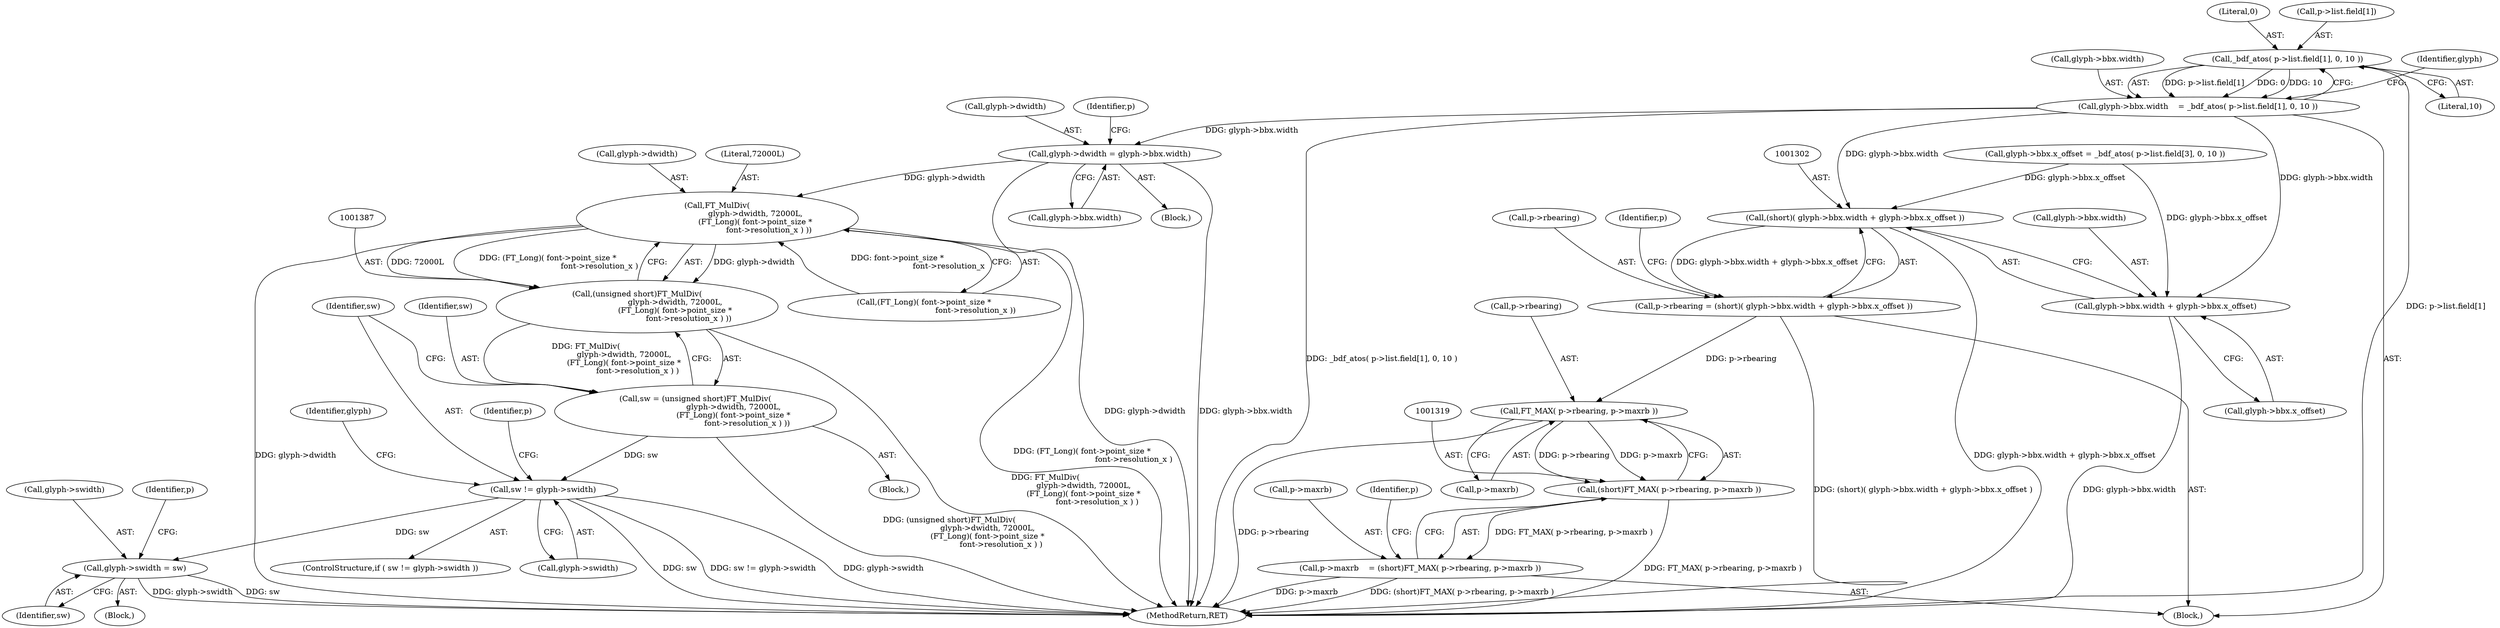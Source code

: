 digraph "0_savannah_07bdb6e289c7954e2a533039dc93c1c136099d2d@array" {
"1001176" [label="(Call,_bdf_atos( p->list.field[1], 0, 10 ))"];
"1001170" [label="(Call,glyph->bbx.width    = _bdf_atos( p->list.field[1], 0, 10 ))"];
"1001301" [label="(Call,(short)( glyph->bbx.width + glyph->bbx.x_offset ))"];
"1001297" [label="(Call,p->rbearing = (short)( glyph->bbx.width + glyph->bbx.x_offset ))"];
"1001320" [label="(Call,FT_MAX( p->rbearing, p->maxrb ))"];
"1001318" [label="(Call,(short)FT_MAX( p->rbearing, p->maxrb ))"];
"1001314" [label="(Call,p->maxrb    = (short)FT_MAX( p->rbearing, p->maxrb ))"];
"1001303" [label="(Call,glyph->bbx.width + glyph->bbx.x_offset)"];
"1001365" [label="(Call,glyph->dwidth = glyph->bbx.width)"];
"1001388" [label="(Call,FT_MulDiv(\n                               glyph->dwidth, 72000L,\n                               (FT_Long)( font->point_size *\n                                          font->resolution_x ) ))"];
"1001386" [label="(Call,(unsigned short)FT_MulDiv(\n                               glyph->dwidth, 72000L,\n                               (FT_Long)( font->point_size *\n                                          font->resolution_x ) ))"];
"1001384" [label="(Call,sw = (unsigned short)FT_MulDiv(\n                               glyph->dwidth, 72000L,\n                               (FT_Long)( font->point_size *\n                                          font->resolution_x ) ))"];
"1001403" [label="(Call,sw != glyph->swidth)"];
"1001409" [label="(Call,glyph->swidth = sw)"];
"1001297" [label="(Call,p->rbearing = (short)( glyph->bbx.width + glyph->bbx.x_offset ))"];
"1001314" [label="(Call,p->maxrb    = (short)FT_MAX( p->rbearing, p->maxrb ))"];
"1001366" [label="(Call,glyph->dwidth)"];
"1001385" [label="(Identifier,sw)"];
"1001318" [label="(Call,(short)FT_MAX( p->rbearing, p->maxrb ))"];
"1001393" [label="(Call,(FT_Long)( font->point_size *\n                                          font->resolution_x ))"];
"1001303" [label="(Call,glyph->bbx.width + glyph->bbx.x_offset)"];
"1001324" [label="(Call,p->maxrb)"];
"1001392" [label="(Literal,72000L)"];
"1001146" [label="(Block,)"];
"1001378" [label="(Identifier,p)"];
"1001386" [label="(Call,(unsigned short)FT_MulDiv(\n                               glyph->dwidth, 72000L,\n                               (FT_Long)( font->point_size *\n                                          font->resolution_x ) ))"];
"1001316" [label="(Identifier,p)"];
"1001389" [label="(Call,glyph->dwidth)"];
"1001384" [label="(Call,sw = (unsigned short)FT_MulDiv(\n                               glyph->dwidth, 72000L,\n                               (FT_Long)( font->point_size *\n                                          font->resolution_x ) ))"];
"1001403" [label="(Call,sw != glyph->swidth)"];
"1001410" [label="(Call,glyph->swidth)"];
"1001369" [label="(Call,glyph->bbx.width)"];
"1001413" [label="(Identifier,sw)"];
"1001176" [label="(Call,_bdf_atos( p->list.field[1], 0, 10 ))"];
"1001202" [label="(Call,glyph->bbx.x_offset = _bdf_atos( p->list.field[3], 0, 10 ))"];
"1001184" [label="(Literal,0)"];
"1001321" [label="(Call,p->rbearing)"];
"1001170" [label="(Call,glyph->bbx.width    = _bdf_atos( p->list.field[1], 0, 10 ))"];
"1001571" [label="(MethodReturn,RET)"];
"1001411" [label="(Identifier,glyph)"];
"1001304" [label="(Call,glyph->bbx.width)"];
"1001364" [label="(Block,)"];
"1001402" [label="(ControlStructure,if ( sw != glyph->swidth ))"];
"1001450" [label="(Identifier,p)"];
"1001409" [label="(Call,glyph->swidth = sw)"];
"1001417" [label="(Identifier,p)"];
"1001298" [label="(Call,p->rbearing)"];
"1001171" [label="(Call,glyph->bbx.width)"];
"1001315" [label="(Call,p->maxrb)"];
"1001320" [label="(Call,FT_MAX( p->rbearing, p->maxrb ))"];
"1001185" [label="(Literal,10)"];
"1001301" [label="(Call,(short)( glyph->bbx.width + glyph->bbx.x_offset ))"];
"1001388" [label="(Call,FT_MulDiv(\n                               glyph->dwidth, 72000L,\n                               (FT_Long)( font->point_size *\n                                          font->resolution_x ) ))"];
"1001189" [label="(Identifier,glyph)"];
"1001309" [label="(Call,glyph->bbx.x_offset)"];
"1001365" [label="(Call,glyph->dwidth = glyph->bbx.width)"];
"1001408" [label="(Block,)"];
"1001177" [label="(Call,p->list.field[1])"];
"1001382" [label="(Block,)"];
"1001404" [label="(Identifier,sw)"];
"1001405" [label="(Call,glyph->swidth)"];
"1001329" [label="(Identifier,p)"];
"1001176" -> "1001170"  [label="AST: "];
"1001176" -> "1001185"  [label="CFG: "];
"1001177" -> "1001176"  [label="AST: "];
"1001184" -> "1001176"  [label="AST: "];
"1001185" -> "1001176"  [label="AST: "];
"1001170" -> "1001176"  [label="CFG: "];
"1001176" -> "1001571"  [label="DDG: p->list.field[1]"];
"1001176" -> "1001170"  [label="DDG: p->list.field[1]"];
"1001176" -> "1001170"  [label="DDG: 0"];
"1001176" -> "1001170"  [label="DDG: 10"];
"1001170" -> "1001146"  [label="AST: "];
"1001171" -> "1001170"  [label="AST: "];
"1001189" -> "1001170"  [label="CFG: "];
"1001170" -> "1001571"  [label="DDG: _bdf_atos( p->list.field[1], 0, 10 )"];
"1001170" -> "1001301"  [label="DDG: glyph->bbx.width"];
"1001170" -> "1001303"  [label="DDG: glyph->bbx.width"];
"1001170" -> "1001365"  [label="DDG: glyph->bbx.width"];
"1001301" -> "1001297"  [label="AST: "];
"1001301" -> "1001303"  [label="CFG: "];
"1001302" -> "1001301"  [label="AST: "];
"1001303" -> "1001301"  [label="AST: "];
"1001297" -> "1001301"  [label="CFG: "];
"1001301" -> "1001571"  [label="DDG: glyph->bbx.width + glyph->bbx.x_offset"];
"1001301" -> "1001297"  [label="DDG: glyph->bbx.width + glyph->bbx.x_offset"];
"1001202" -> "1001301"  [label="DDG: glyph->bbx.x_offset"];
"1001297" -> "1001146"  [label="AST: "];
"1001298" -> "1001297"  [label="AST: "];
"1001316" -> "1001297"  [label="CFG: "];
"1001297" -> "1001571"  [label="DDG: (short)( glyph->bbx.width + glyph->bbx.x_offset )"];
"1001297" -> "1001320"  [label="DDG: p->rbearing"];
"1001320" -> "1001318"  [label="AST: "];
"1001320" -> "1001324"  [label="CFG: "];
"1001321" -> "1001320"  [label="AST: "];
"1001324" -> "1001320"  [label="AST: "];
"1001318" -> "1001320"  [label="CFG: "];
"1001320" -> "1001571"  [label="DDG: p->rbearing"];
"1001320" -> "1001318"  [label="DDG: p->rbearing"];
"1001320" -> "1001318"  [label="DDG: p->maxrb"];
"1001318" -> "1001314"  [label="AST: "];
"1001319" -> "1001318"  [label="AST: "];
"1001314" -> "1001318"  [label="CFG: "];
"1001318" -> "1001571"  [label="DDG: FT_MAX( p->rbearing, p->maxrb )"];
"1001318" -> "1001314"  [label="DDG: FT_MAX( p->rbearing, p->maxrb )"];
"1001314" -> "1001146"  [label="AST: "];
"1001315" -> "1001314"  [label="AST: "];
"1001329" -> "1001314"  [label="CFG: "];
"1001314" -> "1001571"  [label="DDG: (short)FT_MAX( p->rbearing, p->maxrb )"];
"1001314" -> "1001571"  [label="DDG: p->maxrb"];
"1001303" -> "1001309"  [label="CFG: "];
"1001304" -> "1001303"  [label="AST: "];
"1001309" -> "1001303"  [label="AST: "];
"1001303" -> "1001571"  [label="DDG: glyph->bbx.width"];
"1001202" -> "1001303"  [label="DDG: glyph->bbx.x_offset"];
"1001365" -> "1001364"  [label="AST: "];
"1001365" -> "1001369"  [label="CFG: "];
"1001366" -> "1001365"  [label="AST: "];
"1001369" -> "1001365"  [label="AST: "];
"1001378" -> "1001365"  [label="CFG: "];
"1001365" -> "1001571"  [label="DDG: glyph->dwidth"];
"1001365" -> "1001571"  [label="DDG: glyph->bbx.width"];
"1001365" -> "1001388"  [label="DDG: glyph->dwidth"];
"1001388" -> "1001386"  [label="AST: "];
"1001388" -> "1001393"  [label="CFG: "];
"1001389" -> "1001388"  [label="AST: "];
"1001392" -> "1001388"  [label="AST: "];
"1001393" -> "1001388"  [label="AST: "];
"1001386" -> "1001388"  [label="CFG: "];
"1001388" -> "1001571"  [label="DDG: (FT_Long)( font->point_size *\n                                          font->resolution_x )"];
"1001388" -> "1001571"  [label="DDG: glyph->dwidth"];
"1001388" -> "1001386"  [label="DDG: glyph->dwidth"];
"1001388" -> "1001386"  [label="DDG: 72000L"];
"1001388" -> "1001386"  [label="DDG: (FT_Long)( font->point_size *\n                                          font->resolution_x )"];
"1001393" -> "1001388"  [label="DDG: font->point_size *\n                                          font->resolution_x"];
"1001386" -> "1001384"  [label="AST: "];
"1001387" -> "1001386"  [label="AST: "];
"1001384" -> "1001386"  [label="CFG: "];
"1001386" -> "1001571"  [label="DDG: FT_MulDiv(\n                               glyph->dwidth, 72000L,\n                               (FT_Long)( font->point_size *\n                                          font->resolution_x ) )"];
"1001386" -> "1001384"  [label="DDG: FT_MulDiv(\n                               glyph->dwidth, 72000L,\n                               (FT_Long)( font->point_size *\n                                          font->resolution_x ) )"];
"1001384" -> "1001382"  [label="AST: "];
"1001385" -> "1001384"  [label="AST: "];
"1001404" -> "1001384"  [label="CFG: "];
"1001384" -> "1001571"  [label="DDG: (unsigned short)FT_MulDiv(\n                               glyph->dwidth, 72000L,\n                               (FT_Long)( font->point_size *\n                                          font->resolution_x ) )"];
"1001384" -> "1001403"  [label="DDG: sw"];
"1001403" -> "1001402"  [label="AST: "];
"1001403" -> "1001405"  [label="CFG: "];
"1001404" -> "1001403"  [label="AST: "];
"1001405" -> "1001403"  [label="AST: "];
"1001411" -> "1001403"  [label="CFG: "];
"1001450" -> "1001403"  [label="CFG: "];
"1001403" -> "1001571"  [label="DDG: glyph->swidth"];
"1001403" -> "1001571"  [label="DDG: sw"];
"1001403" -> "1001571"  [label="DDG: sw != glyph->swidth"];
"1001403" -> "1001409"  [label="DDG: sw"];
"1001409" -> "1001408"  [label="AST: "];
"1001409" -> "1001413"  [label="CFG: "];
"1001410" -> "1001409"  [label="AST: "];
"1001413" -> "1001409"  [label="AST: "];
"1001417" -> "1001409"  [label="CFG: "];
"1001409" -> "1001571"  [label="DDG: glyph->swidth"];
"1001409" -> "1001571"  [label="DDG: sw"];
}
